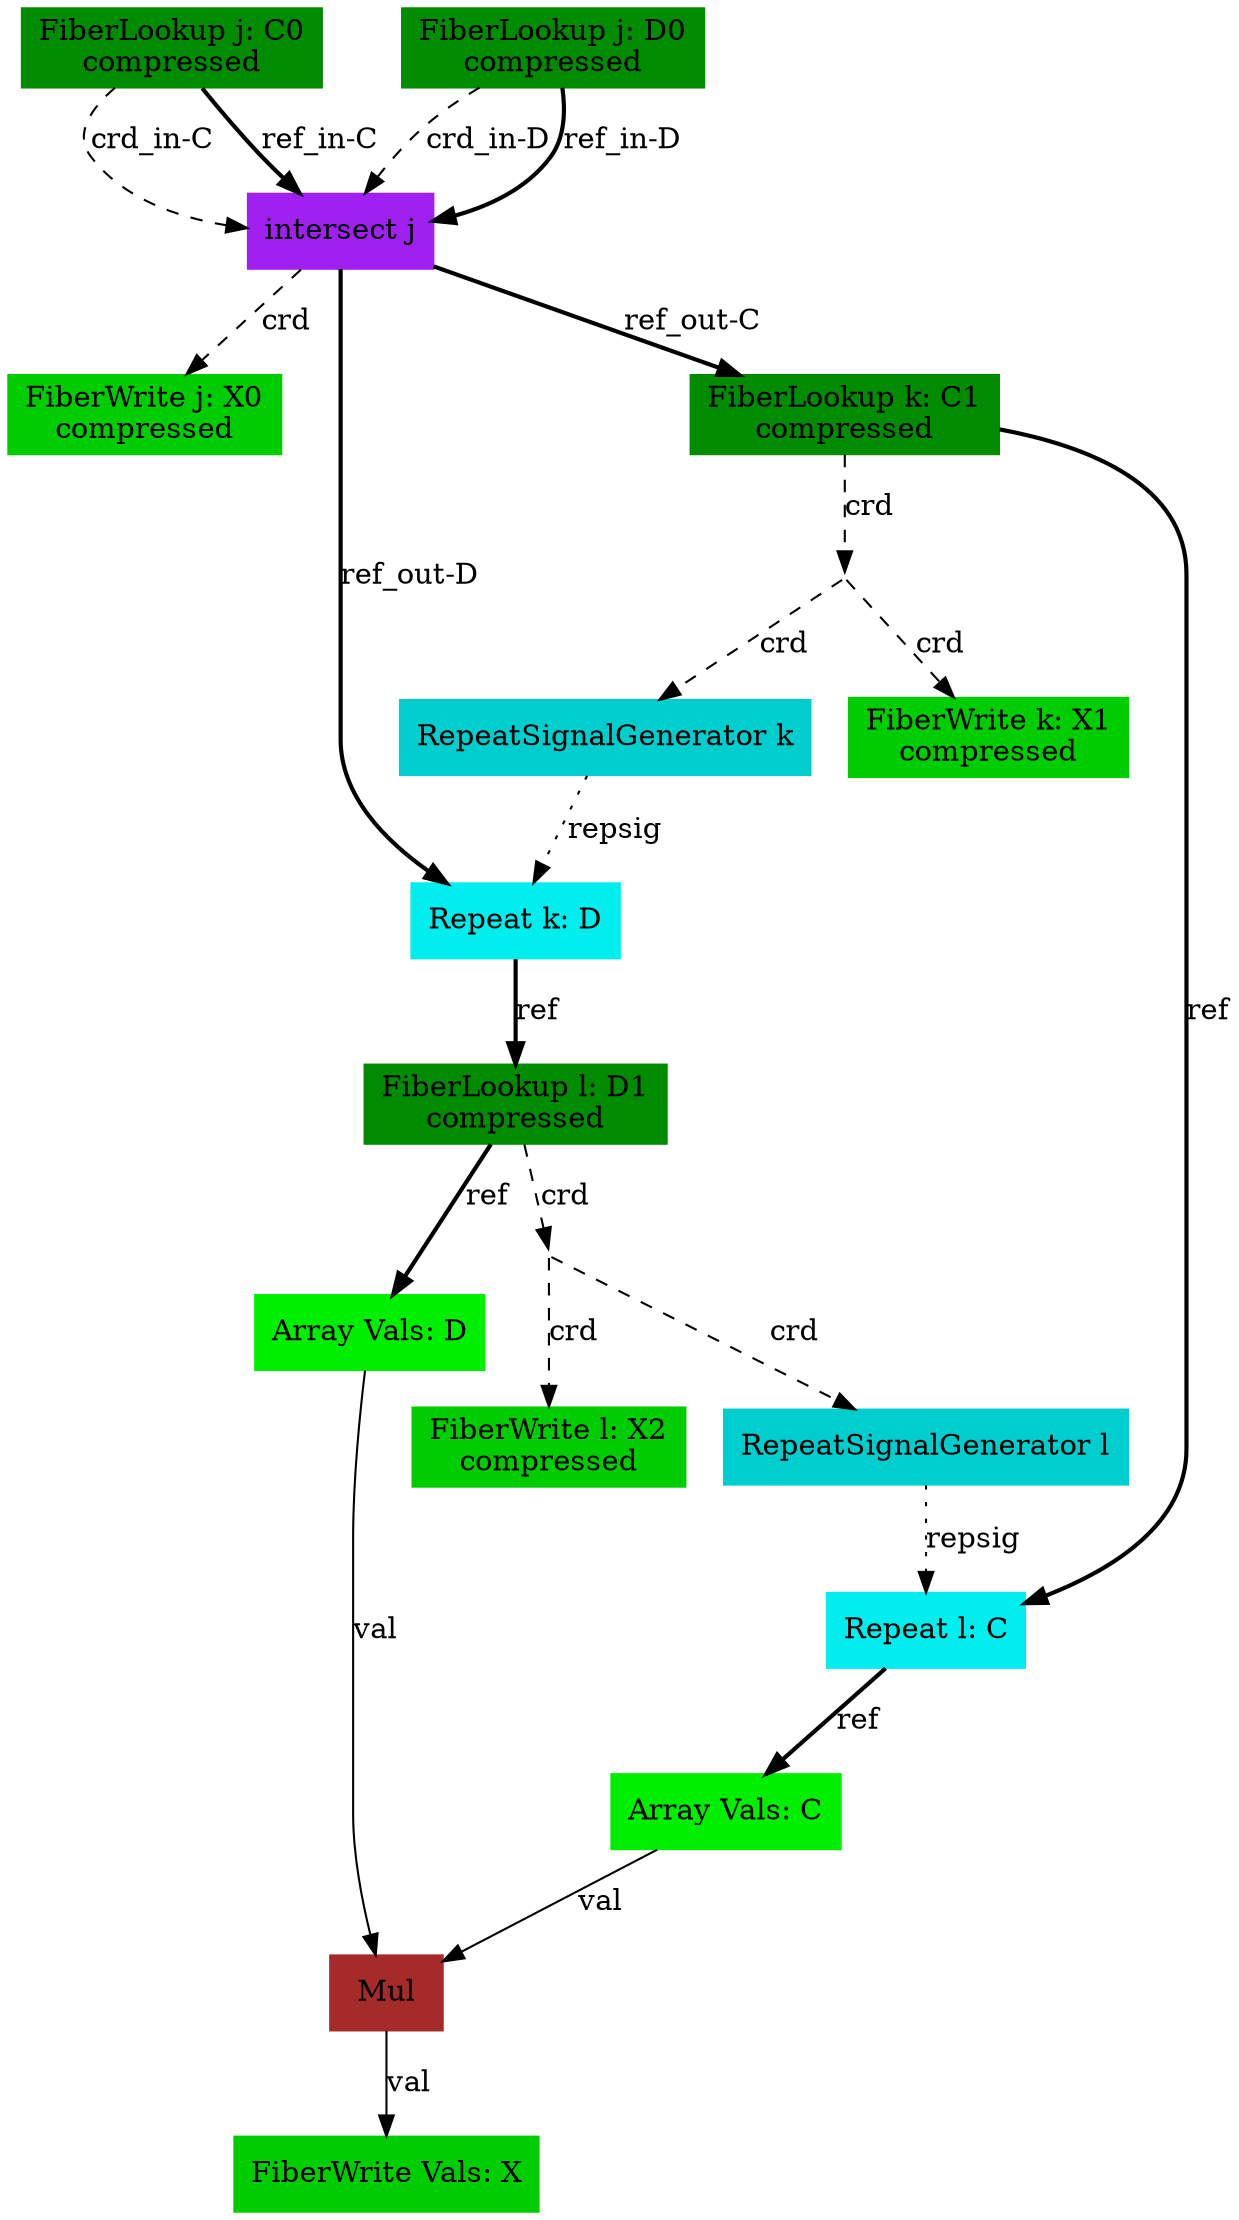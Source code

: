 digraph SAM {
    comment="X=sss012,C=ss01,D=ss01"
    16 [comment="type=fiberlookup,index=j,tensor=C,mode=0,format=compressed,src=true,root=true" label="FiberLookup j: C0\ncompressed" color=green4 shape=box style=filled type="fiberlookup" index="j" tensor="C" mode="0" format="compressed" src="true" root="true"]
    15 [comment="type=intersect,index=j" label="intersect j" color=purple shape=box style=filled type="intersect" index="j"]
    3 [comment="type=fiberwrite,index=j,tensor=X,mode=0,format=compressed,segsize=2,crdsize=C0_dim,sink=true" label="FiberWrite j: X0\ncompressed" color=green3 shape=box style=filled type="fiberwrite" index="j" tensor="X" mode="0" format="compressed" segsize="2" crdsize="C0_dim" sink="true"]
    14 [comment="type=fiberlookup,index=k,tensor=C,mode=1,format=compressed,src=true,root=false" label="FiberLookup k: C1\ncompressed" color=green4 shape=box style=filled type="fiberlookup" index="k" tensor="C" mode="1" format="compressed" src="true" root="false"]
    13 [comment="type=broadcast" shape=point style=invis type="broadcast"]
    2 [comment="type=fiberwrite,index=k,tensor=X,mode=1,format=compressed,segsize=C0_dim+1,crdsize=C0_dim*C1_dim,sink=true" label="FiberWrite k: X1\ncompressed" color=green3 shape=box style=filled type="fiberwrite" index="k" tensor="X" mode="1" format="compressed" segsize="C0_dim+1" crdsize="C0_dim*C1_dim" sink="true"]
    12 [comment="type=repsiggen,index=k" label="RepeatSignalGenerator k" color=cyan3 shape=box style=filled type="repsiggen" index="k"]
    11 [comment="type=repeat,index=k,tensor=D,root=false" label="Repeat k: D" color=cyan2 shape=box style=filled type="repeat" index="k" tensor="D" root="false"]
    10 [comment="type=fiberlookup,index=l,tensor=D,mode=1,format=compressed,src=true,root=false" label="FiberLookup l: D1\ncompressed" color=green4 shape=box style=filled type="fiberlookup" index="l" tensor="D" mode="1" format="compressed" src="true" root="false"]
    9 [comment="type=broadcast" shape=point style=invis type="broadcast"]
    1 [comment="type=fiberwrite,index=l,tensor=X,mode=2,format=compressed,segsize=C0_dim*C1_dim+1,crdsize=C0_dim*C1_dim*D1_dim,sink=true" label="FiberWrite l: X2\ncompressed" color=green3 shape=box style=filled type="fiberwrite" index="l" tensor="X" mode="2" format="compressed" segsize="C0_dim*C1_dim+1" crdsize="C0_dim*C1_dim*D1_dim" sink="true"]
    8 [comment="type=repsiggen,index=l" label="RepeatSignalGenerator l" color=cyan3 shape=box style=filled type="repsiggen" index="l"]
    7 [comment="type=repeat,index=l,tensor=C,root=false" label="Repeat l: C" color=cyan2 shape=box style=filled type="repeat" index="l" tensor="C" root="false"]
    5 [comment="type=arrayvals,tensor=C" label="Array Vals: C" color=green2 shape=box style=filled type="arrayvals" tensor="C"]
    4 [comment="type=mul" label="Mul" color=brown shape=box style=filled type="mul"]
    0 [comment="type=fiberwrite,mode=vals,tensor=X,size=1*C0_dim*C1_dim*D1_dim,sink=true" label="FiberWrite Vals: X" color=green3 shape=box style=filled type="fiberwrite" tensor="X" mode="vals" size="1*C0_dim*C1_dim*D1_dim" sink="true"]
    6 [comment="type=arrayvals,tensor=D" label="Array Vals: D" color=green2 shape=box style=filled type="arrayvals" tensor="D"]
    17 [comment="type=fiberlookup,index=j,tensor=D,mode=0,format=compressed,src=true,root=true" label="FiberLookup j: D0\ncompressed" color=green4 shape=box style=filled type="fiberlookup" index="j" tensor="D" mode="0" format="compressed" src="true" root="true"]
    16 -> 15 [label="crd_in-C" style=dashed type="crd" comment="in-C"]
    15 -> 3 [label="crd" style=dashed type="crd"]
    15 -> 14 [label="ref_out-C" style=bold type="ref" comment="out-C"]
    14 -> 13 [label="crd" style=dashed type="crd" comment=""]
    13 -> 2 [label="crd" style=dashed type="crd"]
    13 -> 12 [label="crd" style=dashed type="crd"]
    12 -> 11 [label="repsig" style=dotted type="repsig"]
    11 -> 10 [label="ref" style=bold type="ref"]
    10 -> 9 [label="crd" style=dashed type="crd" comment=""]
    9 -> 1 [label="crd" style=dashed type="crd"]
    9 -> 8 [label="crd" style=dashed type="crd"]
    8 -> 7 [label="repsig" style=dotted type="repsig"]
    7 -> 5 [label="ref" style=bold type="ref"]
    5 -> 4 [label="val" type="val"]
    4 -> 0 [label="val" type="val"]
    10 -> 6 [label="ref" style=bold type="ref" comment=""]
    6 -> 4 [label="val" type="val"]
    14 -> 7 [label="ref" style=bold type="ref" comment=""]
    15 -> 11 [label="ref_out-D" style=bold type="ref" comment="out-D"]
    16 -> 15 [label="ref_in-C" style=bold type="ref" comment="in-C"]
    17 -> 15 [label="crd_in-D" style=dashed type="crd" comment="in-D"]
    17 -> 15 [label="ref_in-D" style=bold type="ref" comment="in-D"]
}
